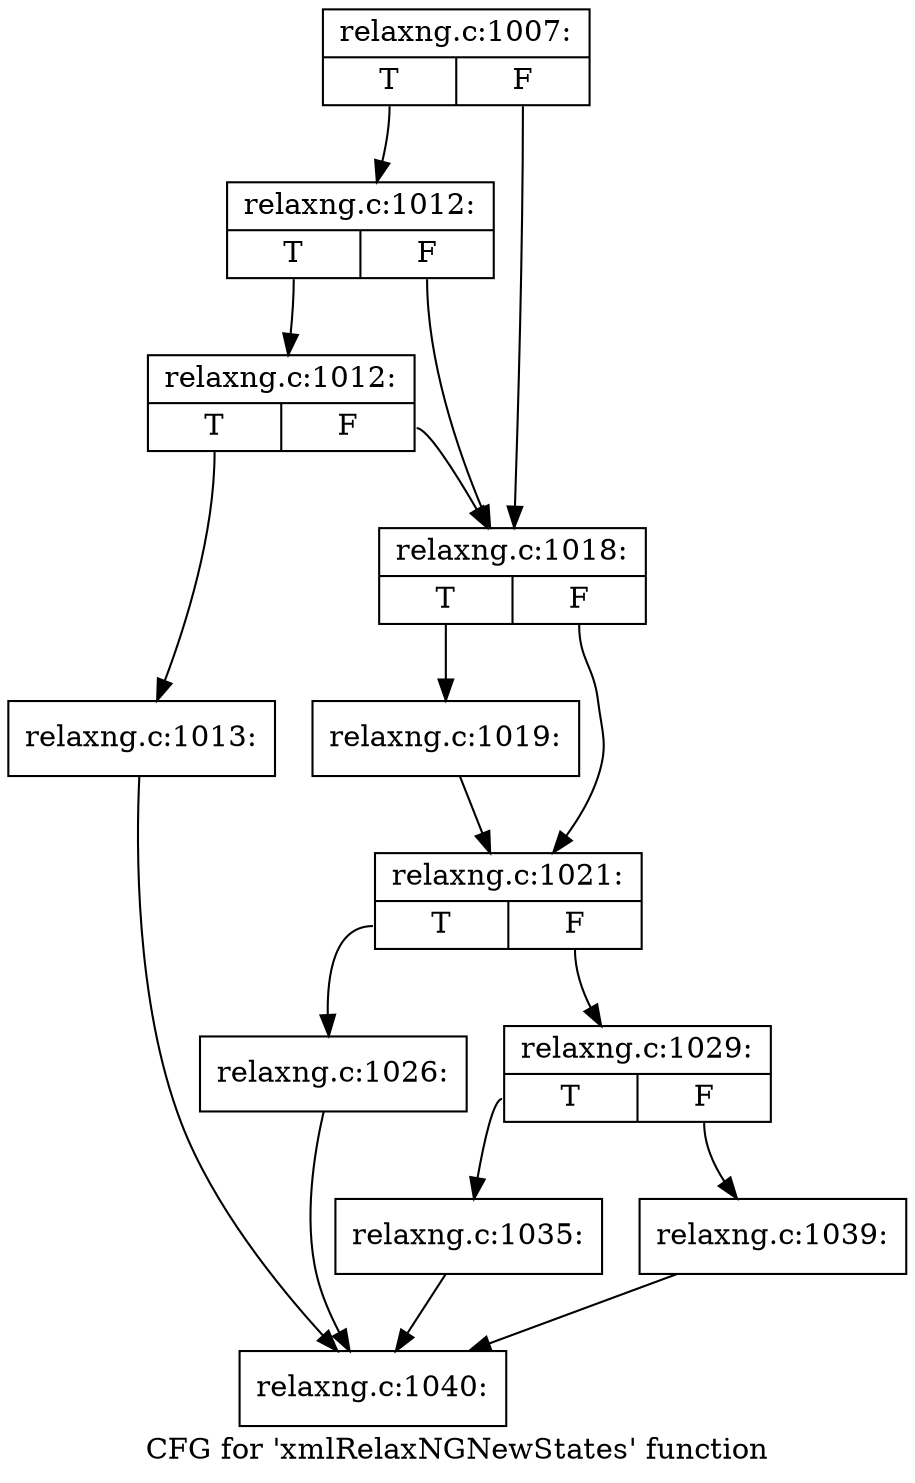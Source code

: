 digraph "CFG for 'xmlRelaxNGNewStates' function" {
	label="CFG for 'xmlRelaxNGNewStates' function";

	Node0x3844f90 [shape=record,label="{relaxng.c:1007:|{<s0>T|<s1>F}}"];
	Node0x3844f90:s0 -> Node0x3b468a0;
	Node0x3844f90:s1 -> Node0x3b467d0;
	Node0x3b468a0 [shape=record,label="{relaxng.c:1012:|{<s0>T|<s1>F}}"];
	Node0x3b468a0:s0 -> Node0x3b46820;
	Node0x3b468a0:s1 -> Node0x3b467d0;
	Node0x3b46820 [shape=record,label="{relaxng.c:1012:|{<s0>T|<s1>F}}"];
	Node0x3b46820:s0 -> Node0x3f7fbd0;
	Node0x3b46820:s1 -> Node0x3b467d0;
	Node0x3f7fbd0 [shape=record,label="{relaxng.c:1013:}"];
	Node0x3f7fbd0 -> Node0x3f7cc80;
	Node0x3b467d0 [shape=record,label="{relaxng.c:1018:|{<s0>T|<s1>F}}"];
	Node0x3b467d0:s0 -> Node0x3f821b0;
	Node0x3b467d0:s1 -> Node0x3f82200;
	Node0x3f821b0 [shape=record,label="{relaxng.c:1019:}"];
	Node0x3f821b0 -> Node0x3f82200;
	Node0x3f82200 [shape=record,label="{relaxng.c:1021:|{<s0>T|<s1>F}}"];
	Node0x3f82200:s0 -> Node0x3f82d20;
	Node0x3f82200:s1 -> Node0x3f82d70;
	Node0x3f82d20 [shape=record,label="{relaxng.c:1026:}"];
	Node0x3f82d20 -> Node0x3f7cc80;
	Node0x3f82d70 [shape=record,label="{relaxng.c:1029:|{<s0>T|<s1>F}}"];
	Node0x3f82d70:s0 -> Node0x3f83ed0;
	Node0x3f82d70:s1 -> Node0x3f83f20;
	Node0x3f83ed0 [shape=record,label="{relaxng.c:1035:}"];
	Node0x3f83ed0 -> Node0x3f7cc80;
	Node0x3f83f20 [shape=record,label="{relaxng.c:1039:}"];
	Node0x3f83f20 -> Node0x3f7cc80;
	Node0x3f7cc80 [shape=record,label="{relaxng.c:1040:}"];
}
